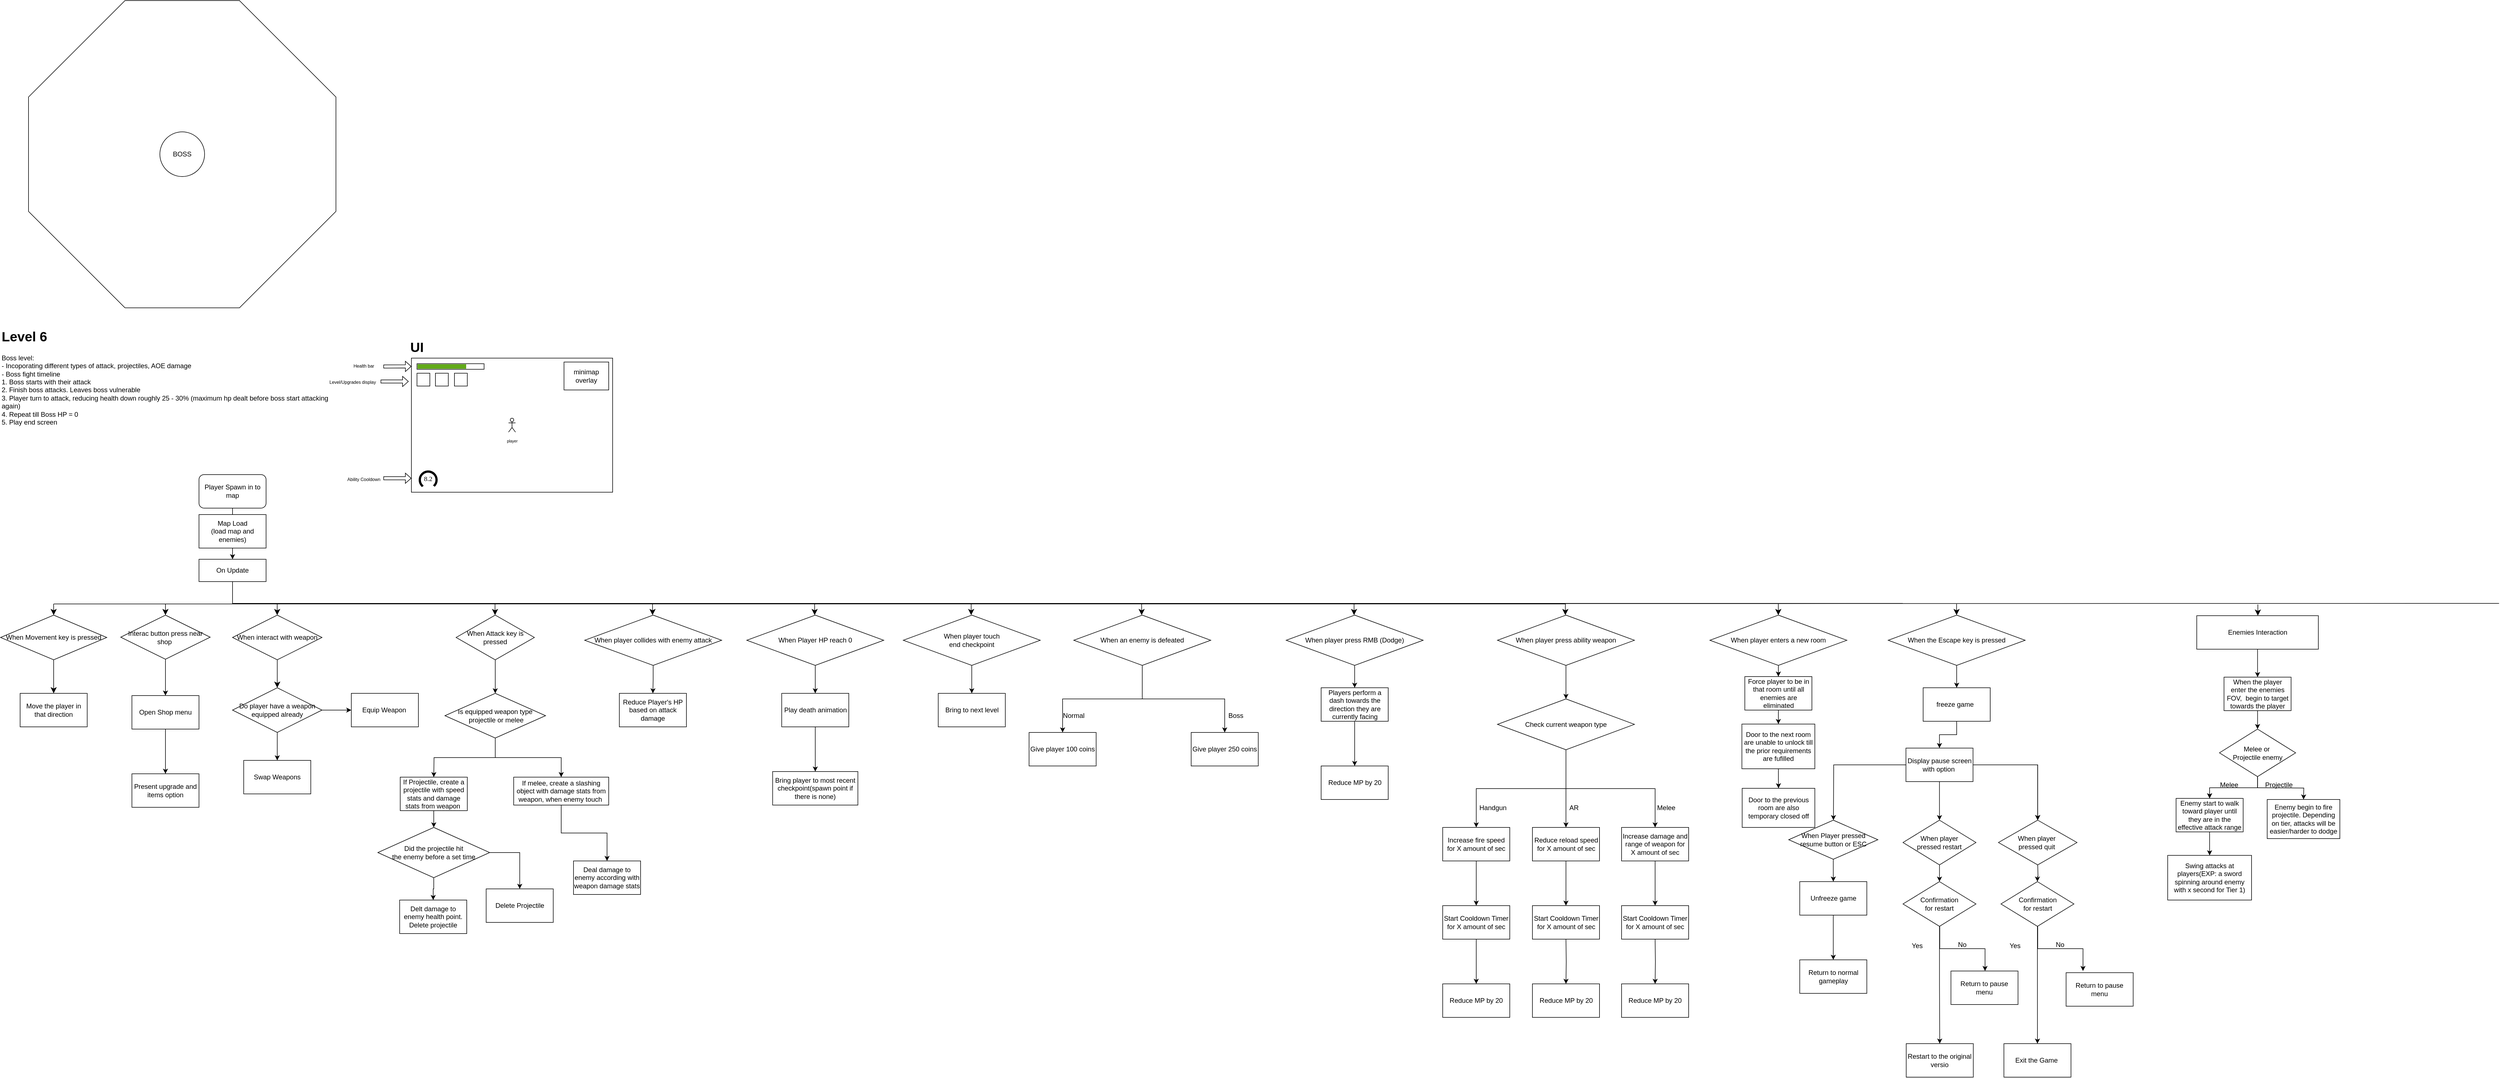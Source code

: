 <mxfile version="27.1.1">
  <diagram name="Page-1" id="taYUtSJ_4CDuhA6wjiIW">
    <mxGraphModel dx="2151" dy="758" grid="1" gridSize="10" guides="1" tooltips="1" connect="1" arrows="1" fold="1" page="1" pageScale="1" pageWidth="850" pageHeight="1100" math="0" shadow="0" adaptiveColors="auto">
      <root>
        <mxCell id="0" />
        <mxCell id="1" parent="0" />
        <mxCell id="h_4dqQD72bOemCukOD2A-11" value="&lt;h1 style=&quot;margin-top: 0px;&quot;&gt;Level 6&lt;/h1&gt;&lt;div&gt;Boss level:&lt;/div&gt;&lt;div&gt;- Incoporating different types of attack, projectiles, AOE damage&lt;/div&gt;&lt;div&gt;- Boss fight timeline&lt;/div&gt;&lt;div&gt;1. Boss starts with their attack&lt;/div&gt;&lt;div&gt;2. Finish boss attacks. Leaves boss vulnerable&lt;/div&gt;&lt;div&gt;3. Player turn to attack, reducing health down roughly 25 - 30% (maximum hp dealt before boss start attacking again)&lt;/div&gt;&lt;div&gt;4. Repeat till Boss HP = 0&lt;/div&gt;&lt;div&gt;5. Play end screen&lt;/div&gt;&lt;div&gt;&lt;br&gt;&lt;/div&gt;" style="text;html=1;whiteSpace=wrap;overflow=hidden;rounded=0;" parent="1" vertex="1">
          <mxGeometry x="-620" y="991.45" width="620" height="310" as="geometry" />
        </mxCell>
        <mxCell id="E4qFbeiB4ODEOkEXqFHY-1" value="&lt;h1 style=&quot;margin-top: 0px;&quot;&gt;&lt;span style=&quot;background-color: transparent; color: light-dark(rgb(0, 0, 0), rgb(255, 255, 255));&quot;&gt;UI&lt;/span&gt;&lt;/h1&gt;" style="text;html=1;whiteSpace=wrap;overflow=hidden;rounded=0;align=center;" parent="1" vertex="1">
          <mxGeometry x="35" y="1010" width="180" height="40" as="geometry" />
        </mxCell>
        <mxCell id="E4qFbeiB4ODEOkEXqFHY-2" value="" style="rounded=0;whiteSpace=wrap;html=1;" parent="1" vertex="1">
          <mxGeometry x="115" y="1050" width="360" height="240" as="geometry" />
        </mxCell>
        <mxCell id="E4qFbeiB4ODEOkEXqFHY-3" value="" style="rounded=0;whiteSpace=wrap;html=1;" parent="1" vertex="1">
          <mxGeometry x="125" y="1060" width="120" height="10" as="geometry" />
        </mxCell>
        <mxCell id="E4qFbeiB4ODEOkEXqFHY-4" value="" style="rounded=0;whiteSpace=wrap;html=1;fillColor=#60a917;fontColor=#ffffff;strokeColor=none;movable=1;resizable=1;rotatable=1;deletable=1;editable=1;locked=0;connectable=1;" parent="1" vertex="1">
          <mxGeometry x="126" y="1061" width="87" height="8" as="geometry" />
        </mxCell>
        <mxCell id="E4qFbeiB4ODEOkEXqFHY-5" value="" style="ellipse;whiteSpace=wrap;html=1;aspect=fixed;strokeWidth=4;" parent="1" vertex="1">
          <mxGeometry x="130" y="1253" width="30" height="30" as="geometry" />
        </mxCell>
        <mxCell id="E4qFbeiB4ODEOkEXqFHY-7" value="&lt;font face=&quot;Tahoma&quot;&gt;8.2&lt;/font&gt;" style="text;html=1;align=center;verticalAlign=middle;whiteSpace=wrap;rounded=0;" parent="1" vertex="1">
          <mxGeometry x="115" y="1251" width="60" height="30" as="geometry" />
        </mxCell>
        <mxCell id="E4qFbeiB4ODEOkEXqFHY-8" value="minimap overlay" style="rounded=0;whiteSpace=wrap;html=1;" parent="1" vertex="1">
          <mxGeometry x="388" y="1057" width="80" height="50" as="geometry" />
        </mxCell>
        <mxCell id="E4qFbeiB4ODEOkEXqFHY-9" value="" style="shape=flexArrow;endArrow=classic;html=1;rounded=0;width=5.714;endSize=3.095;endWidth=11.565;" parent="1" edge="1">
          <mxGeometry width="50" height="50" relative="1" as="geometry">
            <mxPoint x="65" y="1265" as="sourcePoint" />
            <mxPoint x="115" y="1265" as="targetPoint" />
          </mxGeometry>
        </mxCell>
        <mxCell id="E4qFbeiB4ODEOkEXqFHY-10" value="" style="shape=flexArrow;endArrow=classic;html=1;rounded=0;width=5.714;endSize=3.095;endWidth=11.565;" parent="1" edge="1">
          <mxGeometry width="50" height="50" relative="1" as="geometry">
            <mxPoint x="65" y="1065" as="sourcePoint" />
            <mxPoint x="115" y="1064.76" as="targetPoint" />
          </mxGeometry>
        </mxCell>
        <mxCell id="E4qFbeiB4ODEOkEXqFHY-11" value="&lt;div&gt;&lt;font style=&quot;font-size: 8px;&quot;&gt;Ability&amp;nbsp;&lt;/font&gt;&lt;span style=&quot;font-size: 8px; background-color: transparent; color: light-dark(rgb(0, 0, 0), rgb(255, 255, 255));&quot;&gt;Cooldown&lt;/span&gt;&lt;/div&gt;" style="text;html=1;align=center;verticalAlign=middle;whiteSpace=wrap;rounded=0;" parent="1" vertex="1">
          <mxGeometry x="-15" y="1251" width="90" height="30" as="geometry" />
        </mxCell>
        <mxCell id="E4qFbeiB4ODEOkEXqFHY-12" value="&lt;div&gt;&lt;span style=&quot;font-size: 8px;&quot;&gt;Health bar&lt;/span&gt;&lt;/div&gt;" style="text;html=1;align=center;verticalAlign=middle;whiteSpace=wrap;rounded=0;" parent="1" vertex="1">
          <mxGeometry x="-15" y="1048" width="90" height="30" as="geometry" />
        </mxCell>
        <mxCell id="E4qFbeiB4ODEOkEXqFHY-19" value="" style="whiteSpace=wrap;html=1;aspect=fixed;" parent="1" vertex="1">
          <mxGeometry x="125" y="1077" width="23" height="23" as="geometry" />
        </mxCell>
        <mxCell id="E4qFbeiB4ODEOkEXqFHY-20" value="" style="whiteSpace=wrap;html=1;aspect=fixed;" parent="1" vertex="1">
          <mxGeometry x="158" y="1077" width="23" height="23" as="geometry" />
        </mxCell>
        <mxCell id="E4qFbeiB4ODEOkEXqFHY-21" value="" style="whiteSpace=wrap;html=1;aspect=fixed;" parent="1" vertex="1">
          <mxGeometry x="192" y="1077" width="23" height="23" as="geometry" />
        </mxCell>
        <mxCell id="E4qFbeiB4ODEOkEXqFHY-22" value="" style="shape=flexArrow;endArrow=classic;html=1;rounded=0;width=5.714;endSize=3.095;endWidth=11.565;" parent="1" edge="1">
          <mxGeometry width="50" height="50" relative="1" as="geometry">
            <mxPoint x="60" y="1091.8" as="sourcePoint" />
            <mxPoint x="110" y="1091.8" as="targetPoint" />
          </mxGeometry>
        </mxCell>
        <mxCell id="E4qFbeiB4ODEOkEXqFHY-23" value="&lt;span style=&quot;font-size: 8px;&quot;&gt;Level/Upgrades display&lt;/span&gt;" style="text;html=1;align=center;verticalAlign=middle;whiteSpace=wrap;rounded=0;" parent="1" vertex="1">
          <mxGeometry x="-35" y="1077" width="90" height="30" as="geometry" />
        </mxCell>
        <mxCell id="E4qFbeiB4ODEOkEXqFHY-24" value="" style="triangle;whiteSpace=wrap;html=1;rotation=-90;strokeColor=none;" parent="1" vertex="1">
          <mxGeometry x="137.2" y="1258.45" width="16.87" height="43" as="geometry" />
        </mxCell>
        <mxCell id="E4qFbeiB4ODEOkEXqFHY-25" value="&lt;div&gt;&lt;font style=&quot;font-size: 7px;&quot;&gt;player&lt;/font&gt;&lt;/div&gt;" style="shape=umlActor;verticalLabelPosition=bottom;verticalAlign=top;html=1;outlineConnect=0;rounded=0;" parent="1" vertex="1">
          <mxGeometry x="288.75" y="1157.5" width="12.5" height="25" as="geometry" />
        </mxCell>
        <mxCell id="q9dQFFDxmmPAy8vQ38pg-1" value="" style="whiteSpace=wrap;html=1;shape=mxgraph.basic.octagon2;align=center;verticalAlign=middle;dx=86.33;" parent="1" vertex="1">
          <mxGeometry x="-570" y="410" width="550" height="550" as="geometry" />
        </mxCell>
        <mxCell id="q9dQFFDxmmPAy8vQ38pg-2" value="BOSS" style="ellipse;whiteSpace=wrap;html=1;aspect=fixed;fillColor=light-dark(#FFFFFF,#FF0000);" parent="1" vertex="1">
          <mxGeometry x="-335" y="645" width="80" height="80" as="geometry" />
        </mxCell>
        <mxCell id="wr4I21qXE2OK-taXbtrC-1" value="On Update" style="rounded=0;whiteSpace=wrap;html=1;" vertex="1" parent="1">
          <mxGeometry x="-265" y="1410" width="120" height="40" as="geometry" />
        </mxCell>
        <mxCell id="wr4I21qXE2OK-taXbtrC-2" style="edgeStyle=none;curved=1;rounded=0;orthogonalLoop=1;jettySize=auto;html=1;exitX=0.5;exitY=1;exitDx=0;exitDy=0;fontSize=12;startSize=8;endSize=8;" edge="1" parent="1" source="wr4I21qXE2OK-taXbtrC-3" target="wr4I21qXE2OK-taXbtrC-7">
          <mxGeometry relative="1" as="geometry" />
        </mxCell>
        <mxCell id="wr4I21qXE2OK-taXbtrC-3" value="&lt;div&gt;&lt;span style=&quot;background-color: transparent; color: light-dark(rgb(0, 0, 0), rgb(255, 255, 255));&quot;&gt;When Movement key is pressed&lt;/span&gt;&lt;/div&gt;" style="rhombus;whiteSpace=wrap;html=1;" vertex="1" parent="1">
          <mxGeometry x="-620" y="1510" width="190" height="80" as="geometry" />
        </mxCell>
        <mxCell id="wr4I21qXE2OK-taXbtrC-4" value="" style="endArrow=none;html=1;rounded=0;fontSize=12;startSize=8;endSize=8;curved=1;" edge="1" parent="1">
          <mxGeometry width="50" height="50" relative="1" as="geometry">
            <mxPoint x="-205" y="1490" as="sourcePoint" />
            <mxPoint x="-205" y="1450" as="targetPoint" />
          </mxGeometry>
        </mxCell>
        <mxCell id="wr4I21qXE2OK-taXbtrC-5" value="" style="endArrow=none;html=1;rounded=0;fontSize=12;startSize=8;endSize=8;curved=1;" edge="1" parent="1">
          <mxGeometry width="50" height="50" relative="1" as="geometry">
            <mxPoint x="-205" y="1490" as="sourcePoint" />
            <mxPoint x="-525" y="1490" as="targetPoint" />
          </mxGeometry>
        </mxCell>
        <mxCell id="wr4I21qXE2OK-taXbtrC-6" value="" style="endArrow=classic;html=1;rounded=0;fontSize=12;startSize=8;endSize=8;curved=1;entryX=0.5;entryY=0;entryDx=0;entryDy=0;" edge="1" parent="1" target="wr4I21qXE2OK-taXbtrC-3">
          <mxGeometry width="50" height="50" relative="1" as="geometry">
            <mxPoint x="-525" y="1490" as="sourcePoint" />
            <mxPoint x="-575" y="1500" as="targetPoint" />
          </mxGeometry>
        </mxCell>
        <mxCell id="wr4I21qXE2OK-taXbtrC-7" value="Move the player in that direction" style="rounded=0;whiteSpace=wrap;html=1;" vertex="1" parent="1">
          <mxGeometry x="-585" y="1650" width="120" height="60" as="geometry" />
        </mxCell>
        <mxCell id="wr4I21qXE2OK-taXbtrC-8" value="" style="endArrow=classic;html=1;rounded=0;fontSize=12;startSize=8;endSize=8;curved=1;" edge="1" parent="1">
          <mxGeometry width="50" height="50" relative="1" as="geometry">
            <mxPoint x="-325" y="1490" as="sourcePoint" />
            <mxPoint x="-325" y="1510" as="targetPoint" />
          </mxGeometry>
        </mxCell>
        <mxCell id="wr4I21qXE2OK-taXbtrC-9" value="" style="edgeStyle=none;curved=1;rounded=0;orthogonalLoop=1;jettySize=auto;html=1;fontSize=12;startSize=8;endSize=8;" edge="1" parent="1" source="wr4I21qXE2OK-taXbtrC-10" target="wr4I21qXE2OK-taXbtrC-15">
          <mxGeometry relative="1" as="geometry" />
        </mxCell>
        <mxCell id="wr4I21qXE2OK-taXbtrC-10" value="When interact with weapon" style="rhombus;whiteSpace=wrap;html=1;" vertex="1" parent="1">
          <mxGeometry x="-205" y="1510" width="160" height="80" as="geometry" />
        </mxCell>
        <mxCell id="wr4I21qXE2OK-taXbtrC-11" value="" style="endArrow=none;html=1;rounded=0;fontSize=12;startSize=8;endSize=8;curved=1;" edge="1" parent="1">
          <mxGeometry width="50" height="50" relative="1" as="geometry">
            <mxPoint x="-205" y="1490" as="sourcePoint" />
            <mxPoint x="2180" y="1490" as="targetPoint" />
          </mxGeometry>
        </mxCell>
        <mxCell id="wr4I21qXE2OK-taXbtrC-12" value="" style="endArrow=classic;html=1;rounded=0;fontSize=12;startSize=8;endSize=8;curved=1;" edge="1" parent="1">
          <mxGeometry width="50" height="50" relative="1" as="geometry">
            <mxPoint x="-125.11" y="1490" as="sourcePoint" />
            <mxPoint x="-125.11" y="1510" as="targetPoint" />
          </mxGeometry>
        </mxCell>
        <mxCell id="wr4I21qXE2OK-taXbtrC-13" style="edgeStyle=orthogonalEdgeStyle;rounded=0;orthogonalLoop=1;jettySize=auto;html=1;exitX=1;exitY=0.5;exitDx=0;exitDy=0;" edge="1" parent="1">
          <mxGeometry relative="1" as="geometry">
            <mxPoint x="7.5" y="1680" as="targetPoint" />
            <mxPoint x="-72.5" y="1680" as="sourcePoint" />
          </mxGeometry>
        </mxCell>
        <mxCell id="wr4I21qXE2OK-taXbtrC-14" style="edgeStyle=orthogonalEdgeStyle;rounded=0;orthogonalLoop=1;jettySize=auto;html=1;exitX=0.5;exitY=1;exitDx=0;exitDy=0;" edge="1" parent="1" source="wr4I21qXE2OK-taXbtrC-15">
          <mxGeometry relative="1" as="geometry">
            <mxPoint x="-125" y="1770" as="targetPoint" />
          </mxGeometry>
        </mxCell>
        <mxCell id="wr4I21qXE2OK-taXbtrC-15" value="Do player have a weapon&lt;div&gt;equipped already&lt;/div&gt;" style="rhombus;whiteSpace=wrap;html=1;" vertex="1" parent="1">
          <mxGeometry x="-205" y="1640" width="160" height="80" as="geometry" />
        </mxCell>
        <mxCell id="wr4I21qXE2OK-taXbtrC-16" value="Equip Weapon&amp;nbsp;" style="rounded=0;whiteSpace=wrap;html=1;" vertex="1" parent="1">
          <mxGeometry x="7.5" y="1650" width="120" height="60" as="geometry" />
        </mxCell>
        <mxCell id="wr4I21qXE2OK-taXbtrC-17" value="Swap Weapons" style="rounded=0;whiteSpace=wrap;html=1;" vertex="1" parent="1">
          <mxGeometry x="-185" y="1770" width="120" height="60" as="geometry" />
        </mxCell>
        <mxCell id="wr4I21qXE2OK-taXbtrC-18" value="" style="endArrow=classic;html=1;rounded=0;fontSize=12;startSize=8;endSize=8;curved=1;" edge="1" parent="1">
          <mxGeometry width="50" height="50" relative="1" as="geometry">
            <mxPoint x="264.6" y="1490" as="sourcePoint" />
            <mxPoint x="264.6" y="1510" as="targetPoint" />
          </mxGeometry>
        </mxCell>
        <mxCell id="wr4I21qXE2OK-taXbtrC-19" style="edgeStyle=orthogonalEdgeStyle;rounded=0;orthogonalLoop=1;jettySize=auto;html=1;exitX=0.5;exitY=1;exitDx=0;exitDy=0;entryX=0.5;entryY=0;entryDx=0;entryDy=0;" edge="1" parent="1" source="wr4I21qXE2OK-taXbtrC-20">
          <mxGeometry relative="1" as="geometry">
            <mxPoint x="265" y="1650" as="targetPoint" />
          </mxGeometry>
        </mxCell>
        <mxCell id="wr4I21qXE2OK-taXbtrC-20" value="When Attack key is pressed" style="rhombus;whiteSpace=wrap;html=1;" vertex="1" parent="1">
          <mxGeometry x="195" y="1510" width="140" height="80" as="geometry" />
        </mxCell>
        <mxCell id="wr4I21qXE2OK-taXbtrC-21" style="edgeStyle=orthogonalEdgeStyle;rounded=0;orthogonalLoop=1;jettySize=auto;html=1;exitX=0.5;exitY=1;exitDx=0;exitDy=0;" edge="1" parent="1" source="wr4I21qXE2OK-taXbtrC-23">
          <mxGeometry relative="1" as="geometry">
            <mxPoint x="155" y="1800" as="targetPoint" />
            <mxPoint x="265" y="1770" as="sourcePoint" />
          </mxGeometry>
        </mxCell>
        <mxCell id="wr4I21qXE2OK-taXbtrC-22" value="" style="edgeStyle=orthogonalEdgeStyle;rounded=0;orthogonalLoop=1;jettySize=auto;html=1;" edge="1" parent="1" source="wr4I21qXE2OK-taXbtrC-23" target="wr4I21qXE2OK-taXbtrC-25">
          <mxGeometry relative="1" as="geometry" />
        </mxCell>
        <mxCell id="wr4I21qXE2OK-taXbtrC-23" value="Is equipped weapon type&lt;div&gt;&amp;nbsp;projectile or melee&lt;/div&gt;" style="rhombus;whiteSpace=wrap;html=1;rounded=0;" vertex="1" parent="1">
          <mxGeometry x="175" y="1650" width="180" height="80" as="geometry" />
        </mxCell>
        <mxCell id="wr4I21qXE2OK-taXbtrC-24" value="" style="edgeStyle=orthogonalEdgeStyle;rounded=0;orthogonalLoop=1;jettySize=auto;html=1;" edge="1" parent="1" source="wr4I21qXE2OK-taXbtrC-25" target="wr4I21qXE2OK-taXbtrC-34">
          <mxGeometry relative="1" as="geometry" />
        </mxCell>
        <mxCell id="wr4I21qXE2OK-taXbtrC-25" value="If melee, create a slashing object with damage stats from weapon, when enemy touch&amp;nbsp;" style="whiteSpace=wrap;html=1;rounded=0;" vertex="1" parent="1">
          <mxGeometry x="298" y="1800" width="170" height="50" as="geometry" />
        </mxCell>
        <mxCell id="wr4I21qXE2OK-taXbtrC-26" value="" style="edgeStyle=orthogonalEdgeStyle;rounded=0;orthogonalLoop=1;jettySize=auto;html=1;" edge="1" parent="1" source="wr4I21qXE2OK-taXbtrC-27" target="wr4I21qXE2OK-taXbtrC-31">
          <mxGeometry relative="1" as="geometry" />
        </mxCell>
        <mxCell id="wr4I21qXE2OK-taXbtrC-27" value="If Projectile, create a projectile with speed stats and damage stats from weapon&amp;nbsp;" style="rounded=0;whiteSpace=wrap;html=1;" vertex="1" parent="1">
          <mxGeometry x="95" y="1800" width="120" height="60" as="geometry" />
        </mxCell>
        <mxCell id="wr4I21qXE2OK-taXbtrC-28" style="edgeStyle=orthogonalEdgeStyle;rounded=0;orthogonalLoop=1;jettySize=auto;html=1;exitX=0.5;exitY=1;exitDx=0;exitDy=0;" edge="1" parent="1" source="wr4I21qXE2OK-taXbtrC-25" target="wr4I21qXE2OK-taXbtrC-25">
          <mxGeometry relative="1" as="geometry" />
        </mxCell>
        <mxCell id="wr4I21qXE2OK-taXbtrC-29" value="" style="edgeStyle=orthogonalEdgeStyle;rounded=0;orthogonalLoop=1;jettySize=auto;html=1;" edge="1" parent="1" source="wr4I21qXE2OK-taXbtrC-31" target="wr4I21qXE2OK-taXbtrC-32">
          <mxGeometry relative="1" as="geometry" />
        </mxCell>
        <mxCell id="wr4I21qXE2OK-taXbtrC-30" value="" style="edgeStyle=orthogonalEdgeStyle;rounded=0;orthogonalLoop=1;jettySize=auto;html=1;exitX=1;exitY=0.5;exitDx=0;exitDy=0;" edge="1" parent="1" source="wr4I21qXE2OK-taXbtrC-31" target="wr4I21qXE2OK-taXbtrC-33">
          <mxGeometry relative="1" as="geometry" />
        </mxCell>
        <mxCell id="wr4I21qXE2OK-taXbtrC-31" value="Did the projectile hit&lt;div&gt;the enemy before a set time&lt;/div&gt;" style="rhombus;whiteSpace=wrap;html=1;rounded=0;" vertex="1" parent="1">
          <mxGeometry x="55" y="1890" width="200" height="90" as="geometry" />
        </mxCell>
        <mxCell id="wr4I21qXE2OK-taXbtrC-32" value="Delt damage to enemy health point. Delete projectile" style="whiteSpace=wrap;html=1;rounded=0;" vertex="1" parent="1">
          <mxGeometry x="94" y="2020" width="120" height="60" as="geometry" />
        </mxCell>
        <mxCell id="wr4I21qXE2OK-taXbtrC-33" value="Delete Projectile" style="whiteSpace=wrap;html=1;rounded=0;" vertex="1" parent="1">
          <mxGeometry x="248.75" y="2000" width="120" height="60" as="geometry" />
        </mxCell>
        <mxCell id="wr4I21qXE2OK-taXbtrC-34" value="Deal damage to enemy according with weapon damage stats" style="whiteSpace=wrap;html=1;rounded=0;" vertex="1" parent="1">
          <mxGeometry x="405" y="1950" width="120" height="60" as="geometry" />
        </mxCell>
        <mxCell id="wr4I21qXE2OK-taXbtrC-35" value="" style="endArrow=classic;html=1;rounded=0;fontSize=12;startSize=8;endSize=8;curved=1;" edge="1" parent="1">
          <mxGeometry width="50" height="50" relative="1" as="geometry">
            <mxPoint x="546.41" y="1490" as="sourcePoint" />
            <mxPoint x="546.41" y="1510" as="targetPoint" />
          </mxGeometry>
        </mxCell>
        <mxCell id="wr4I21qXE2OK-taXbtrC-36" value="" style="edgeStyle=orthogonalEdgeStyle;rounded=0;orthogonalLoop=1;jettySize=auto;html=1;" edge="1" parent="1" source="wr4I21qXE2OK-taXbtrC-37" target="wr4I21qXE2OK-taXbtrC-38">
          <mxGeometry relative="1" as="geometry" />
        </mxCell>
        <mxCell id="wr4I21qXE2OK-taXbtrC-37" value="When player collides with enemy attack" style="rhombus;whiteSpace=wrap;html=1;" vertex="1" parent="1">
          <mxGeometry x="425" y="1510" width="245" height="90" as="geometry" />
        </mxCell>
        <mxCell id="wr4I21qXE2OK-taXbtrC-38" value="Reduce Player&#39;s HP based on attack damage" style="whiteSpace=wrap;html=1;" vertex="1" parent="1">
          <mxGeometry x="487" y="1650" width="120" height="60" as="geometry" />
        </mxCell>
        <mxCell id="wr4I21qXE2OK-taXbtrC-39" value="" style="endArrow=classic;html=1;rounded=0;fontSize=12;startSize=8;endSize=8;curved=1;" edge="1" parent="1">
          <mxGeometry width="50" height="50" relative="1" as="geometry">
            <mxPoint x="836.41" y="1490" as="sourcePoint" />
            <mxPoint x="836.41" y="1510" as="targetPoint" />
          </mxGeometry>
        </mxCell>
        <mxCell id="wr4I21qXE2OK-taXbtrC-40" value="" style="edgeStyle=orthogonalEdgeStyle;rounded=0;orthogonalLoop=1;jettySize=auto;html=1;" edge="1" parent="1" source="wr4I21qXE2OK-taXbtrC-41" target="wr4I21qXE2OK-taXbtrC-43">
          <mxGeometry relative="1" as="geometry" />
        </mxCell>
        <mxCell id="wr4I21qXE2OK-taXbtrC-41" value="When Player HP reach 0" style="rhombus;whiteSpace=wrap;html=1;" vertex="1" parent="1">
          <mxGeometry x="715" y="1510" width="245" height="90" as="geometry" />
        </mxCell>
        <mxCell id="wr4I21qXE2OK-taXbtrC-42" value="" style="edgeStyle=orthogonalEdgeStyle;rounded=0;orthogonalLoop=1;jettySize=auto;html=1;" edge="1" parent="1" source="wr4I21qXE2OK-taXbtrC-43" target="wr4I21qXE2OK-taXbtrC-44">
          <mxGeometry relative="1" as="geometry" />
        </mxCell>
        <mxCell id="wr4I21qXE2OK-taXbtrC-43" value="Play death animation" style="whiteSpace=wrap;html=1;" vertex="1" parent="1">
          <mxGeometry x="777.5" y="1650" width="120" height="60" as="geometry" />
        </mxCell>
        <mxCell id="wr4I21qXE2OK-taXbtrC-44" value="Bring player to most recent checkpoint(spawn point if there is none)" style="whiteSpace=wrap;html=1;" vertex="1" parent="1">
          <mxGeometry x="761.25" y="1790" width="152.5" height="60" as="geometry" />
        </mxCell>
        <mxCell id="wr4I21qXE2OK-taXbtrC-45" value="" style="endArrow=classic;html=1;rounded=0;fontSize=12;startSize=8;endSize=8;curved=1;" edge="1" parent="1">
          <mxGeometry width="50" height="50" relative="1" as="geometry">
            <mxPoint x="1116.41" y="1490" as="sourcePoint" />
            <mxPoint x="1116.41" y="1510" as="targetPoint" />
          </mxGeometry>
        </mxCell>
        <mxCell id="wr4I21qXE2OK-taXbtrC-46" value="" style="edgeStyle=orthogonalEdgeStyle;rounded=0;orthogonalLoop=1;jettySize=auto;html=1;" edge="1" parent="1" source="wr4I21qXE2OK-taXbtrC-47" target="wr4I21qXE2OK-taXbtrC-48">
          <mxGeometry relative="1" as="geometry" />
        </mxCell>
        <mxCell id="wr4I21qXE2OK-taXbtrC-47" value="When player touch&lt;div&gt;end checkpoint&lt;/div&gt;" style="rhombus;whiteSpace=wrap;html=1;" vertex="1" parent="1">
          <mxGeometry x="995" y="1510" width="245" height="90" as="geometry" />
        </mxCell>
        <mxCell id="wr4I21qXE2OK-taXbtrC-48" value="Bring to next level" style="whiteSpace=wrap;html=1;" vertex="1" parent="1">
          <mxGeometry x="1057.5" y="1650" width="120" height="60" as="geometry" />
        </mxCell>
        <mxCell id="wr4I21qXE2OK-taXbtrC-49" value="" style="endArrow=classic;html=1;rounded=0;fontSize=12;startSize=8;endSize=8;curved=1;" edge="1" parent="1">
          <mxGeometry width="50" height="50" relative="1" as="geometry">
            <mxPoint x="1421.41" y="1490" as="sourcePoint" />
            <mxPoint x="1421.41" y="1510" as="targetPoint" />
          </mxGeometry>
        </mxCell>
        <mxCell id="wr4I21qXE2OK-taXbtrC-50" value="" style="edgeStyle=orthogonalEdgeStyle;rounded=0;orthogonalLoop=1;jettySize=auto;html=1;" edge="1" parent="1" source="wr4I21qXE2OK-taXbtrC-52" target="wr4I21qXE2OK-taXbtrC-53">
          <mxGeometry relative="1" as="geometry" />
        </mxCell>
        <mxCell id="wr4I21qXE2OK-taXbtrC-51" value="" style="edgeStyle=orthogonalEdgeStyle;rounded=0;orthogonalLoop=1;jettySize=auto;html=1;" edge="1" parent="1" source="wr4I21qXE2OK-taXbtrC-52" target="wr4I21qXE2OK-taXbtrC-54">
          <mxGeometry relative="1" as="geometry" />
        </mxCell>
        <mxCell id="wr4I21qXE2OK-taXbtrC-52" value="When an enemy is defeated" style="rhombus;whiteSpace=wrap;html=1;" vertex="1" parent="1">
          <mxGeometry x="1300" y="1510" width="245" height="90" as="geometry" />
        </mxCell>
        <mxCell id="wr4I21qXE2OK-taXbtrC-53" value="Give player 100 coins" style="whiteSpace=wrap;html=1;" vertex="1" parent="1">
          <mxGeometry x="1220" y="1720" width="120" height="60" as="geometry" />
        </mxCell>
        <mxCell id="wr4I21qXE2OK-taXbtrC-54" value="Give player 250 coins" style="whiteSpace=wrap;html=1;" vertex="1" parent="1">
          <mxGeometry x="1510" y="1720" width="120" height="60" as="geometry" />
        </mxCell>
        <mxCell id="wr4I21qXE2OK-taXbtrC-55" value="Normal" style="text;html=1;align=center;verticalAlign=middle;whiteSpace=wrap;rounded=0;" vertex="1" parent="1">
          <mxGeometry x="1270" y="1675" width="60" height="30" as="geometry" />
        </mxCell>
        <mxCell id="wr4I21qXE2OK-taXbtrC-56" value="Boss" style="text;html=1;align=center;verticalAlign=middle;whiteSpace=wrap;rounded=0;" vertex="1" parent="1">
          <mxGeometry x="1560" y="1675" width="60" height="30" as="geometry" />
        </mxCell>
        <mxCell id="wr4I21qXE2OK-taXbtrC-57" value="" style="endArrow=classic;html=1;rounded=0;fontSize=12;startSize=8;endSize=8;curved=1;" edge="1" parent="1">
          <mxGeometry width="50" height="50" relative="1" as="geometry">
            <mxPoint x="1801.41" y="1490" as="sourcePoint" />
            <mxPoint x="1801.41" y="1510" as="targetPoint" />
          </mxGeometry>
        </mxCell>
        <mxCell id="wr4I21qXE2OK-taXbtrC-58" value="" style="edgeStyle=orthogonalEdgeStyle;rounded=0;orthogonalLoop=1;jettySize=auto;html=1;" edge="1" parent="1" source="wr4I21qXE2OK-taXbtrC-59" target="wr4I21qXE2OK-taXbtrC-61">
          <mxGeometry relative="1" as="geometry" />
        </mxCell>
        <mxCell id="wr4I21qXE2OK-taXbtrC-59" value="When player press RMB (Dodge)" style="rhombus;whiteSpace=wrap;html=1;" vertex="1" parent="1">
          <mxGeometry x="1680" y="1510" width="245" height="90" as="geometry" />
        </mxCell>
        <mxCell id="wr4I21qXE2OK-taXbtrC-60" value="" style="edgeStyle=orthogonalEdgeStyle;rounded=0;orthogonalLoop=1;jettySize=auto;html=1;" edge="1" parent="1" source="wr4I21qXE2OK-taXbtrC-61" target="wr4I21qXE2OK-taXbtrC-147">
          <mxGeometry relative="1" as="geometry" />
        </mxCell>
        <mxCell id="wr4I21qXE2OK-taXbtrC-61" value="Players perform a dash towards the direction they are currently facing" style="whiteSpace=wrap;html=1;" vertex="1" parent="1">
          <mxGeometry x="1742.5" y="1640" width="120" height="60" as="geometry" />
        </mxCell>
        <mxCell id="wr4I21qXE2OK-taXbtrC-62" value="" style="endArrow=classic;html=1;rounded=0;fontSize=12;startSize=8;endSize=8;curved=1;" edge="1" parent="1">
          <mxGeometry width="50" height="50" relative="1" as="geometry">
            <mxPoint x="2179.41" y="1490" as="sourcePoint" />
            <mxPoint x="2179.41" y="1510" as="targetPoint" />
          </mxGeometry>
        </mxCell>
        <mxCell id="wr4I21qXE2OK-taXbtrC-63" value="" style="edgeStyle=orthogonalEdgeStyle;rounded=0;orthogonalLoop=1;jettySize=auto;html=1;" edge="1" parent="1" source="wr4I21qXE2OK-taXbtrC-64" target="wr4I21qXE2OK-taXbtrC-68">
          <mxGeometry relative="1" as="geometry" />
        </mxCell>
        <mxCell id="wr4I21qXE2OK-taXbtrC-64" value="When player press ability weapon" style="rhombus;whiteSpace=wrap;html=1;" vertex="1" parent="1">
          <mxGeometry x="2058" y="1510" width="245" height="90" as="geometry" />
        </mxCell>
        <mxCell id="wr4I21qXE2OK-taXbtrC-65" value="" style="edgeStyle=orthogonalEdgeStyle;rounded=0;orthogonalLoop=1;jettySize=auto;html=1;" edge="1" parent="1" source="wr4I21qXE2OK-taXbtrC-68" target="wr4I21qXE2OK-taXbtrC-70">
          <mxGeometry relative="1" as="geometry" />
        </mxCell>
        <mxCell id="wr4I21qXE2OK-taXbtrC-66" value="" style="edgeStyle=orthogonalEdgeStyle;rounded=0;orthogonalLoop=1;jettySize=auto;html=1;" edge="1" parent="1" source="wr4I21qXE2OK-taXbtrC-68" target="wr4I21qXE2OK-taXbtrC-72">
          <mxGeometry relative="1" as="geometry" />
        </mxCell>
        <mxCell id="wr4I21qXE2OK-taXbtrC-67" value="" style="edgeStyle=orthogonalEdgeStyle;rounded=0;orthogonalLoop=1;jettySize=auto;html=1;" edge="1" parent="1" source="wr4I21qXE2OK-taXbtrC-68" target="wr4I21qXE2OK-taXbtrC-74">
          <mxGeometry relative="1" as="geometry" />
        </mxCell>
        <mxCell id="wr4I21qXE2OK-taXbtrC-68" value="Check current weapon type" style="rhombus;whiteSpace=wrap;html=1;" vertex="1" parent="1">
          <mxGeometry x="2058" y="1660" width="245" height="91" as="geometry" />
        </mxCell>
        <mxCell id="wr4I21qXE2OK-taXbtrC-69" value="" style="edgeStyle=orthogonalEdgeStyle;rounded=0;orthogonalLoop=1;jettySize=auto;html=1;" edge="1" parent="1" source="wr4I21qXE2OK-taXbtrC-70" target="wr4I21qXE2OK-taXbtrC-79">
          <mxGeometry relative="1" as="geometry" />
        </mxCell>
        <mxCell id="wr4I21qXE2OK-taXbtrC-70" value="Increase fire speed for X amount of sec" style="whiteSpace=wrap;html=1;" vertex="1" parent="1">
          <mxGeometry x="1960" y="1890" width="120" height="60" as="geometry" />
        </mxCell>
        <mxCell id="wr4I21qXE2OK-taXbtrC-71" value="" style="edgeStyle=orthogonalEdgeStyle;rounded=0;orthogonalLoop=1;jettySize=auto;html=1;" edge="1" parent="1" source="wr4I21qXE2OK-taXbtrC-72">
          <mxGeometry relative="1" as="geometry">
            <mxPoint x="2180.5" y="2030" as="targetPoint" />
          </mxGeometry>
        </mxCell>
        <mxCell id="wr4I21qXE2OK-taXbtrC-72" value="Reduce reload speed for X amount of sec" style="whiteSpace=wrap;html=1;" vertex="1" parent="1">
          <mxGeometry x="2120.5" y="1890" width="120" height="60" as="geometry" />
        </mxCell>
        <mxCell id="wr4I21qXE2OK-taXbtrC-73" value="" style="edgeStyle=orthogonalEdgeStyle;rounded=0;orthogonalLoop=1;jettySize=auto;html=1;" edge="1" parent="1" source="wr4I21qXE2OK-taXbtrC-74">
          <mxGeometry relative="1" as="geometry">
            <mxPoint x="2340.0" y="2030" as="targetPoint" />
          </mxGeometry>
        </mxCell>
        <mxCell id="wr4I21qXE2OK-taXbtrC-74" value="Increase damage and range of weapon for X amount of sec" style="whiteSpace=wrap;html=1;" vertex="1" parent="1">
          <mxGeometry x="2280" y="1890" width="120" height="60" as="geometry" />
        </mxCell>
        <mxCell id="wr4I21qXE2OK-taXbtrC-75" value="Handgun" style="text;html=1;align=center;verticalAlign=middle;whiteSpace=wrap;rounded=0;" vertex="1" parent="1">
          <mxGeometry x="2020" y="1840" width="60" height="30" as="geometry" />
        </mxCell>
        <mxCell id="wr4I21qXE2OK-taXbtrC-76" value="AR" style="text;html=1;align=center;verticalAlign=middle;whiteSpace=wrap;rounded=0;" vertex="1" parent="1">
          <mxGeometry x="2165" y="1840" width="60" height="30" as="geometry" />
        </mxCell>
        <mxCell id="wr4I21qXE2OK-taXbtrC-77" value="Melee" style="text;html=1;align=center;verticalAlign=middle;whiteSpace=wrap;rounded=0;" vertex="1" parent="1">
          <mxGeometry x="2330" y="1840" width="60" height="30" as="geometry" />
        </mxCell>
        <mxCell id="wr4I21qXE2OK-taXbtrC-78" value="" style="edgeStyle=orthogonalEdgeStyle;rounded=0;orthogonalLoop=1;jettySize=auto;html=1;" edge="1" parent="1" source="wr4I21qXE2OK-taXbtrC-79" target="wr4I21qXE2OK-taXbtrC-148">
          <mxGeometry relative="1" as="geometry" />
        </mxCell>
        <mxCell id="wr4I21qXE2OK-taXbtrC-79" value="Start Cooldown Timer for X amount of sec" style="whiteSpace=wrap;html=1;" vertex="1" parent="1">
          <mxGeometry x="1960" y="2030" width="120" height="60" as="geometry" />
        </mxCell>
        <mxCell id="wr4I21qXE2OK-taXbtrC-80" value="Start Cooldown Timer for X amount of sec" style="whiteSpace=wrap;html=1;" vertex="1" parent="1">
          <mxGeometry x="2120.5" y="2030" width="120" height="60" as="geometry" />
        </mxCell>
        <mxCell id="wr4I21qXE2OK-taXbtrC-81" value="Start Cooldown Timer for X amount of sec" style="whiteSpace=wrap;html=1;" vertex="1" parent="1">
          <mxGeometry x="2280" y="2030" width="120" height="60" as="geometry" />
        </mxCell>
        <mxCell id="wr4I21qXE2OK-taXbtrC-82" value="" style="endArrow=none;html=1;rounded=0;fontSize=12;startSize=8;endSize=8;curved=1;" edge="1" parent="1">
          <mxGeometry width="50" height="50" relative="1" as="geometry">
            <mxPoint x="-205" y="1489" as="sourcePoint" />
            <mxPoint x="2783" y="1489" as="targetPoint" />
          </mxGeometry>
        </mxCell>
        <mxCell id="wr4I21qXE2OK-taXbtrC-83" value="" style="endArrow=none;html=1;rounded=0;fontSize=12;startSize=8;endSize=8;curved=1;" edge="1" parent="1">
          <mxGeometry width="50" height="50" relative="1" as="geometry">
            <mxPoint x="-205" y="1490" as="sourcePoint" />
            <mxPoint x="3849.793" y="1489" as="targetPoint" />
          </mxGeometry>
        </mxCell>
        <mxCell id="wr4I21qXE2OK-taXbtrC-84" value="" style="endArrow=classic;html=1;rounded=0;fontSize=12;startSize=8;endSize=8;curved=1;" edge="1" parent="1">
          <mxGeometry width="50" height="50" relative="1" as="geometry">
            <mxPoint x="2560.41" y="1490" as="sourcePoint" />
            <mxPoint x="2560.41" y="1510" as="targetPoint" />
          </mxGeometry>
        </mxCell>
        <mxCell id="wr4I21qXE2OK-taXbtrC-85" value="" style="edgeStyle=orthogonalEdgeStyle;rounded=0;orthogonalLoop=1;jettySize=auto;html=1;" edge="1" parent="1" source="wr4I21qXE2OK-taXbtrC-86" target="wr4I21qXE2OK-taXbtrC-88">
          <mxGeometry relative="1" as="geometry" />
        </mxCell>
        <mxCell id="wr4I21qXE2OK-taXbtrC-86" value="When player enters a new room" style="rhombus;whiteSpace=wrap;html=1;" vertex="1" parent="1">
          <mxGeometry x="2438" y="1510" width="245" height="90" as="geometry" />
        </mxCell>
        <mxCell id="wr4I21qXE2OK-taXbtrC-87" value="" style="edgeStyle=orthogonalEdgeStyle;rounded=0;orthogonalLoop=1;jettySize=auto;html=1;" edge="1" parent="1" source="wr4I21qXE2OK-taXbtrC-88" target="wr4I21qXE2OK-taXbtrC-90">
          <mxGeometry relative="1" as="geometry" />
        </mxCell>
        <mxCell id="wr4I21qXE2OK-taXbtrC-88" value="Force player to be in that room until all enemies are eliminated" style="whiteSpace=wrap;html=1;" vertex="1" parent="1">
          <mxGeometry x="2500.5" y="1620" width="120" height="60" as="geometry" />
        </mxCell>
        <mxCell id="wr4I21qXE2OK-taXbtrC-89" value="" style="edgeStyle=orthogonalEdgeStyle;rounded=0;orthogonalLoop=1;jettySize=auto;html=1;" edge="1" parent="1" source="wr4I21qXE2OK-taXbtrC-90" target="wr4I21qXE2OK-taXbtrC-123">
          <mxGeometry relative="1" as="geometry" />
        </mxCell>
        <mxCell id="wr4I21qXE2OK-taXbtrC-90" value="Door to the next room are unable to unlock till the prior requirements are fufilled" style="whiteSpace=wrap;html=1;" vertex="1" parent="1">
          <mxGeometry x="2495.25" y="1705" width="130.5" height="80" as="geometry" />
        </mxCell>
        <mxCell id="wr4I21qXE2OK-taXbtrC-91" value="" style="endArrow=classic;html=1;rounded=0;fontSize=12;startSize=8;endSize=8;curved=1;" edge="1" parent="1">
          <mxGeometry width="50" height="50" relative="1" as="geometry">
            <mxPoint x="2879.31" y="1490" as="sourcePoint" />
            <mxPoint x="2879.31" y="1510" as="targetPoint" />
          </mxGeometry>
        </mxCell>
        <mxCell id="wr4I21qXE2OK-taXbtrC-92" value="" style="edgeStyle=orthogonalEdgeStyle;rounded=0;orthogonalLoop=1;jettySize=auto;html=1;" edge="1" parent="1" source="wr4I21qXE2OK-taXbtrC-93" target="wr4I21qXE2OK-taXbtrC-95">
          <mxGeometry relative="1" as="geometry" />
        </mxCell>
        <mxCell id="wr4I21qXE2OK-taXbtrC-93" value="When the Escape key is pressed" style="rhombus;whiteSpace=wrap;html=1;" vertex="1" parent="1">
          <mxGeometry x="2757" y="1510" width="245" height="90" as="geometry" />
        </mxCell>
        <mxCell id="wr4I21qXE2OK-taXbtrC-94" value="" style="edgeStyle=orthogonalEdgeStyle;rounded=0;orthogonalLoop=1;jettySize=auto;html=1;" edge="1" parent="1" source="wr4I21qXE2OK-taXbtrC-95" target="wr4I21qXE2OK-taXbtrC-102">
          <mxGeometry relative="1" as="geometry" />
        </mxCell>
        <mxCell id="wr4I21qXE2OK-taXbtrC-95" value="freeze game&amp;nbsp;&amp;nbsp;" style="whiteSpace=wrap;html=1;" vertex="1" parent="1">
          <mxGeometry x="2819.5" y="1640" width="120" height="60" as="geometry" />
        </mxCell>
        <mxCell id="wr4I21qXE2OK-taXbtrC-96" value="" style="edgeStyle=orthogonalEdgeStyle;rounded=0;orthogonalLoop=1;jettySize=auto;html=1;" edge="1" parent="1" source="wr4I21qXE2OK-taXbtrC-102">
          <mxGeometry relative="1" as="geometry">
            <mxPoint x="2659" y="1877.004" as="targetPoint" />
          </mxGeometry>
        </mxCell>
        <mxCell id="wr4I21qXE2OK-taXbtrC-97" value="" style="edgeStyle=orthogonalEdgeStyle;rounded=0;orthogonalLoop=1;jettySize=auto;html=1;" edge="1" parent="1" source="wr4I21qXE2OK-taXbtrC-102" target="wr4I21qXE2OK-taXbtrC-105">
          <mxGeometry relative="1" as="geometry" />
        </mxCell>
        <mxCell id="wr4I21qXE2OK-taXbtrC-98" value="" style="edgeStyle=orthogonalEdgeStyle;rounded=0;orthogonalLoop=1;jettySize=auto;html=1;" edge="1" parent="1" source="wr4I21qXE2OK-taXbtrC-102" target="wr4I21qXE2OK-taXbtrC-105">
          <mxGeometry relative="1" as="geometry" />
        </mxCell>
        <mxCell id="wr4I21qXE2OK-taXbtrC-99" value="" style="edgeStyle=orthogonalEdgeStyle;rounded=0;orthogonalLoop=1;jettySize=auto;html=1;" edge="1" parent="1" source="wr4I21qXE2OK-taXbtrC-102" target="wr4I21qXE2OK-taXbtrC-105">
          <mxGeometry relative="1" as="geometry" />
        </mxCell>
        <mxCell id="wr4I21qXE2OK-taXbtrC-100" value="" style="edgeStyle=orthogonalEdgeStyle;rounded=0;orthogonalLoop=1;jettySize=auto;html=1;" edge="1" parent="1" source="wr4I21qXE2OK-taXbtrC-102" target="wr4I21qXE2OK-taXbtrC-105">
          <mxGeometry relative="1" as="geometry" />
        </mxCell>
        <mxCell id="wr4I21qXE2OK-taXbtrC-101" value="" style="edgeStyle=orthogonalEdgeStyle;rounded=0;orthogonalLoop=1;jettySize=auto;html=1;" edge="1" parent="1" source="wr4I21qXE2OK-taXbtrC-102" target="wr4I21qXE2OK-taXbtrC-107">
          <mxGeometry relative="1" as="geometry" />
        </mxCell>
        <mxCell id="wr4I21qXE2OK-taXbtrC-102" value="Display pause screen&lt;div&gt;with option&amp;nbsp;&lt;/div&gt;" style="whiteSpace=wrap;html=1;" vertex="1" parent="1">
          <mxGeometry x="2788.74" y="1748" width="120" height="60" as="geometry" />
        </mxCell>
        <mxCell id="wr4I21qXE2OK-taXbtrC-103" value="" style="edgeStyle=orthogonalEdgeStyle;rounded=0;orthogonalLoop=1;jettySize=auto;html=1;" edge="1" parent="1" source="wr4I21qXE2OK-taXbtrC-104" target="wr4I21qXE2OK-taXbtrC-140">
          <mxGeometry relative="1" as="geometry" />
        </mxCell>
        <mxCell id="wr4I21qXE2OK-taXbtrC-104" value="When Player pressed&lt;div&gt;&amp;nbsp;resume button or ESC&amp;nbsp;&lt;/div&gt;" style="rhombus;whiteSpace=wrap;html=1;" vertex="1" parent="1">
          <mxGeometry x="2579" y="1877" width="159.5" height="70" as="geometry" />
        </mxCell>
        <mxCell id="wr4I21qXE2OK-taXbtrC-105" value="When player&amp;nbsp;&lt;div&gt;pressed quit&amp;nbsp;&lt;/div&gt;" style="rhombus;whiteSpace=wrap;html=1;" vertex="1" parent="1">
          <mxGeometry x="2954.24" y="1877" width="140.5" height="80" as="geometry" />
        </mxCell>
        <mxCell id="wr4I21qXE2OK-taXbtrC-106" value="" style="edgeStyle=orthogonalEdgeStyle;rounded=0;orthogonalLoop=1;jettySize=auto;html=1;" edge="1" parent="1" source="wr4I21qXE2OK-taXbtrC-107" target="wr4I21qXE2OK-taXbtrC-110">
          <mxGeometry relative="1" as="geometry" />
        </mxCell>
        <mxCell id="wr4I21qXE2OK-taXbtrC-107" value="When player&lt;div&gt;pressed restart&lt;/div&gt;" style="rhombus;whiteSpace=wrap;html=1;" vertex="1" parent="1">
          <mxGeometry x="2783.49" y="1877" width="130.5" height="80" as="geometry" />
        </mxCell>
        <mxCell id="wr4I21qXE2OK-taXbtrC-108" value="" style="edgeStyle=orthogonalEdgeStyle;rounded=0;orthogonalLoop=1;jettySize=auto;html=1;" edge="1" parent="1" source="wr4I21qXE2OK-taXbtrC-110" target="wr4I21qXE2OK-taXbtrC-111">
          <mxGeometry relative="1" as="geometry" />
        </mxCell>
        <mxCell id="wr4I21qXE2OK-taXbtrC-109" value="" style="edgeStyle=orthogonalEdgeStyle;rounded=0;orthogonalLoop=1;jettySize=auto;html=1;exitX=0.559;exitY=0.89;exitDx=0;exitDy=0;exitPerimeter=0;" edge="1" parent="1" source="wr4I21qXE2OK-taXbtrC-110" target="wr4I21qXE2OK-taXbtrC-112">
          <mxGeometry relative="1" as="geometry">
            <mxPoint x="2839.238" y="2106.986" as="sourcePoint" />
            <Array as="points">
              <mxPoint x="2849.24" y="2058" />
              <mxPoint x="2849.24" y="2107" />
              <mxPoint x="2930.24" y="2107" />
            </Array>
          </mxGeometry>
        </mxCell>
        <mxCell id="wr4I21qXE2OK-taXbtrC-110" value="Confirmation&lt;div&gt;for restart&lt;/div&gt;" style="rhombus;whiteSpace=wrap;html=1;" vertex="1" parent="1">
          <mxGeometry x="2783.49" y="1987" width="130.5" height="80" as="geometry" />
        </mxCell>
        <mxCell id="wr4I21qXE2OK-taXbtrC-111" value="Restart to the original versio" style="whiteSpace=wrap;html=1;" vertex="1" parent="1">
          <mxGeometry x="2789.24" y="2277" width="120" height="60" as="geometry" />
        </mxCell>
        <mxCell id="wr4I21qXE2OK-taXbtrC-112" value="Return to pause menu" style="whiteSpace=wrap;html=1;" vertex="1" parent="1">
          <mxGeometry x="2869.24" y="2147.0" width="120" height="60" as="geometry" />
        </mxCell>
        <mxCell id="wr4I21qXE2OK-taXbtrC-113" value="Yes" style="text;html=1;align=center;verticalAlign=middle;whiteSpace=wrap;rounded=0;" vertex="1" parent="1">
          <mxGeometry x="2779.24" y="2087" width="60" height="30" as="geometry" />
        </mxCell>
        <mxCell id="wr4I21qXE2OK-taXbtrC-114" value="No" style="text;html=1;align=center;verticalAlign=middle;resizable=0;points=[];autosize=1;strokeColor=none;fillColor=none;" vertex="1" parent="1">
          <mxGeometry x="2869.24" y="2085" width="40" height="30" as="geometry" />
        </mxCell>
        <mxCell id="wr4I21qXE2OK-taXbtrC-115" value="" style="edgeStyle=orthogonalEdgeStyle;rounded=0;orthogonalLoop=1;jettySize=auto;html=1;" edge="1" parent="1" target="wr4I21qXE2OK-taXbtrC-118">
          <mxGeometry relative="1" as="geometry">
            <mxPoint x="3024.49" y="1957" as="sourcePoint" />
          </mxGeometry>
        </mxCell>
        <mxCell id="wr4I21qXE2OK-taXbtrC-116" value="" style="edgeStyle=orthogonalEdgeStyle;rounded=0;orthogonalLoop=1;jettySize=auto;html=1;" edge="1" parent="1" source="wr4I21qXE2OK-taXbtrC-118" target="wr4I21qXE2OK-taXbtrC-119">
          <mxGeometry relative="1" as="geometry" />
        </mxCell>
        <mxCell id="wr4I21qXE2OK-taXbtrC-117" value="" style="edgeStyle=orthogonalEdgeStyle;rounded=0;orthogonalLoop=1;jettySize=auto;html=1;exitX=0.559;exitY=0.89;exitDx=0;exitDy=0;exitPerimeter=0;" edge="1" parent="1" source="wr4I21qXE2OK-taXbtrC-118">
          <mxGeometry relative="1" as="geometry">
            <mxPoint x="3014.488" y="2106.986" as="sourcePoint" />
            <Array as="points">
              <mxPoint x="3024.49" y="2058" />
              <mxPoint x="3024.49" y="2107" />
              <mxPoint x="3105.49" y="2107" />
            </Array>
            <mxPoint x="3105.48" y="2147.0" as="targetPoint" />
          </mxGeometry>
        </mxCell>
        <mxCell id="wr4I21qXE2OK-taXbtrC-118" value="Confirmation&lt;div&gt;for restart&lt;/div&gt;" style="rhombus;whiteSpace=wrap;html=1;" vertex="1" parent="1">
          <mxGeometry x="2958.74" y="1987" width="130.5" height="80" as="geometry" />
        </mxCell>
        <mxCell id="wr4I21qXE2OK-taXbtrC-119" value="Exit the Game&amp;nbsp;" style="whiteSpace=wrap;html=1;" vertex="1" parent="1">
          <mxGeometry x="2963.99" y="2277" width="120" height="60" as="geometry" />
        </mxCell>
        <mxCell id="wr4I21qXE2OK-taXbtrC-120" value="Return to pause menu" style="whiteSpace=wrap;html=1;" vertex="1" parent="1">
          <mxGeometry x="3075.25" y="2150.0" width="120" height="60" as="geometry" />
        </mxCell>
        <mxCell id="wr4I21qXE2OK-taXbtrC-121" value="Yes" style="text;html=1;align=center;verticalAlign=middle;whiteSpace=wrap;rounded=0;" vertex="1" parent="1">
          <mxGeometry x="2954.49" y="2087" width="60" height="30" as="geometry" />
        </mxCell>
        <mxCell id="wr4I21qXE2OK-taXbtrC-122" value="No" style="text;html=1;align=center;verticalAlign=middle;resizable=0;points=[];autosize=1;strokeColor=none;fillColor=none;" vertex="1" parent="1">
          <mxGeometry x="3044.49" y="2085" width="40" height="30" as="geometry" />
        </mxCell>
        <mxCell id="wr4I21qXE2OK-taXbtrC-123" value="Door to the previous room are also temporary closed off" style="whiteSpace=wrap;html=1;" vertex="1" parent="1">
          <mxGeometry x="2495.75" y="1820" width="130" height="70" as="geometry" />
        </mxCell>
        <mxCell id="wr4I21qXE2OK-taXbtrC-124" value="" style="endArrow=classic;html=1;rounded=0;fontSize=12;startSize=8;endSize=8;curved=1;" edge="1" parent="1">
          <mxGeometry width="50" height="50" relative="1" as="geometry">
            <mxPoint x="3418.31" y="1491" as="sourcePoint" />
            <mxPoint x="3418.31" y="1511" as="targetPoint" />
          </mxGeometry>
        </mxCell>
        <mxCell id="wr4I21qXE2OK-taXbtrC-125" value="" style="edgeStyle=orthogonalEdgeStyle;rounded=0;orthogonalLoop=1;jettySize=auto;html=1;" edge="1" parent="1" source="wr4I21qXE2OK-taXbtrC-126" target="wr4I21qXE2OK-taXbtrC-128">
          <mxGeometry relative="1" as="geometry" />
        </mxCell>
        <mxCell id="wr4I21qXE2OK-taXbtrC-126" value="Enemies Interaction" style="rounded=0;whiteSpace=wrap;html=1;" vertex="1" parent="1">
          <mxGeometry x="3309" y="1511" width="217.5" height="60" as="geometry" />
        </mxCell>
        <mxCell id="wr4I21qXE2OK-taXbtrC-127" value="" style="edgeStyle=orthogonalEdgeStyle;rounded=0;orthogonalLoop=1;jettySize=auto;html=1;" edge="1" parent="1" source="wr4I21qXE2OK-taXbtrC-128" target="wr4I21qXE2OK-taXbtrC-131">
          <mxGeometry relative="1" as="geometry" />
        </mxCell>
        <mxCell id="wr4I21qXE2OK-taXbtrC-128" value="When the player enter the enemies FOV,&amp;nbsp; begin to target towards the player" style="whiteSpace=wrap;html=1;rounded=0;" vertex="1" parent="1">
          <mxGeometry x="3357.75" y="1621" width="120" height="60" as="geometry" />
        </mxCell>
        <mxCell id="wr4I21qXE2OK-taXbtrC-129" value="" style="edgeStyle=orthogonalEdgeStyle;rounded=0;orthogonalLoop=1;jettySize=auto;html=1;" edge="1" parent="1" source="wr4I21qXE2OK-taXbtrC-131" target="wr4I21qXE2OK-taXbtrC-133">
          <mxGeometry relative="1" as="geometry" />
        </mxCell>
        <mxCell id="wr4I21qXE2OK-taXbtrC-130" value="" style="edgeStyle=orthogonalEdgeStyle;rounded=0;orthogonalLoop=1;jettySize=auto;html=1;" edge="1" parent="1" source="wr4I21qXE2OK-taXbtrC-131" target="wr4I21qXE2OK-taXbtrC-133">
          <mxGeometry relative="1" as="geometry" />
        </mxCell>
        <mxCell id="wr4I21qXE2OK-taXbtrC-131" value="Melee or&amp;nbsp;&lt;div&gt;Projectile enemy&lt;/div&gt;" style="rhombus;whiteSpace=wrap;html=1;rounded=0;" vertex="1" parent="1">
          <mxGeometry x="3349.62" y="1714" width="136.25" height="85" as="geometry" />
        </mxCell>
        <mxCell id="wr4I21qXE2OK-taXbtrC-132" value="" style="edgeStyle=orthogonalEdgeStyle;rounded=0;orthogonalLoop=1;jettySize=auto;html=1;" edge="1" parent="1" source="wr4I21qXE2OK-taXbtrC-133" target="wr4I21qXE2OK-taXbtrC-138">
          <mxGeometry relative="1" as="geometry" />
        </mxCell>
        <mxCell id="wr4I21qXE2OK-taXbtrC-133" value="Enemy start to walk toward player until they are in the effective attack range" style="whiteSpace=wrap;html=1;rounded=0;" vertex="1" parent="1">
          <mxGeometry x="3272.005" y="1838" width="120" height="60" as="geometry" />
        </mxCell>
        <mxCell id="wr4I21qXE2OK-taXbtrC-134" value="Melee" style="text;html=1;align=center;verticalAlign=middle;whiteSpace=wrap;rounded=0;" vertex="1" parent="1">
          <mxGeometry x="3337" y="1799" width="60" height="30" as="geometry" />
        </mxCell>
        <mxCell id="wr4I21qXE2OK-taXbtrC-135" value="" style="edgeStyle=orthogonalEdgeStyle;rounded=0;orthogonalLoop=1;jettySize=auto;html=1;" edge="1" parent="1">
          <mxGeometry relative="1" as="geometry">
            <mxPoint x="3417" y="1819.004" as="sourcePoint" />
            <mxPoint x="3500" y="1840" as="targetPoint" />
          </mxGeometry>
        </mxCell>
        <mxCell id="wr4I21qXE2OK-taXbtrC-136" value="Enemy begin to fire projectile. Depending on tier, attacks will be easier/harder to dodge" style="whiteSpace=wrap;html=1;rounded=0;" vertex="1" parent="1">
          <mxGeometry x="3435" y="1840" width="129.99" height="70" as="geometry" />
        </mxCell>
        <mxCell id="wr4I21qXE2OK-taXbtrC-137" value="Projectile" style="text;html=1;align=center;verticalAlign=middle;whiteSpace=wrap;rounded=0;" vertex="1" parent="1">
          <mxGeometry x="3425.87" y="1799" width="60" height="30" as="geometry" />
        </mxCell>
        <mxCell id="wr4I21qXE2OK-taXbtrC-138" value="Swing attacks at players(EXP: a sword spinning around enemy with x second for Tier 1)" style="whiteSpace=wrap;html=1;rounded=0;" vertex="1" parent="1">
          <mxGeometry x="3257.01" y="1940" width="150" height="80" as="geometry" />
        </mxCell>
        <mxCell id="wr4I21qXE2OK-taXbtrC-139" value="" style="edgeStyle=orthogonalEdgeStyle;rounded=0;orthogonalLoop=1;jettySize=auto;html=1;" edge="1" parent="1" source="wr4I21qXE2OK-taXbtrC-140" target="wr4I21qXE2OK-taXbtrC-141">
          <mxGeometry relative="1" as="geometry" />
        </mxCell>
        <mxCell id="wr4I21qXE2OK-taXbtrC-140" value="Unfreeze game" style="whiteSpace=wrap;html=1;" vertex="1" parent="1">
          <mxGeometry x="2598.75" y="1987" width="120" height="60" as="geometry" />
        </mxCell>
        <mxCell id="wr4I21qXE2OK-taXbtrC-141" value="Return to normal gameplay" style="whiteSpace=wrap;html=1;" vertex="1" parent="1">
          <mxGeometry x="2598.75" y="2127" width="120" height="60" as="geometry" />
        </mxCell>
        <mxCell id="wr4I21qXE2OK-taXbtrC-142" value="" style="edgeStyle=orthogonalEdgeStyle;rounded=0;orthogonalLoop=1;jettySize=auto;html=1;" edge="1" parent="1" source="wr4I21qXE2OK-taXbtrC-143" target="wr4I21qXE2OK-taXbtrC-145">
          <mxGeometry relative="1" as="geometry" />
        </mxCell>
        <mxCell id="wr4I21qXE2OK-taXbtrC-143" value="Interac button press near shop&amp;nbsp;" style="rhombus;whiteSpace=wrap;html=1;" vertex="1" parent="1">
          <mxGeometry x="-405" y="1510" width="160" height="79" as="geometry" />
        </mxCell>
        <mxCell id="wr4I21qXE2OK-taXbtrC-144" value="" style="edgeStyle=orthogonalEdgeStyle;rounded=0;orthogonalLoop=1;jettySize=auto;html=1;" edge="1" parent="1" source="wr4I21qXE2OK-taXbtrC-145" target="wr4I21qXE2OK-taXbtrC-146">
          <mxGeometry relative="1" as="geometry" />
        </mxCell>
        <mxCell id="wr4I21qXE2OK-taXbtrC-145" value="Open Shop menu" style="whiteSpace=wrap;html=1;" vertex="1" parent="1">
          <mxGeometry x="-385" y="1654" width="120" height="60" as="geometry" />
        </mxCell>
        <mxCell id="wr4I21qXE2OK-taXbtrC-146" value="Present upgrade and items option" style="whiteSpace=wrap;html=1;" vertex="1" parent="1">
          <mxGeometry x="-385" y="1794" width="120" height="60" as="geometry" />
        </mxCell>
        <mxCell id="wr4I21qXE2OK-taXbtrC-147" value="Reduce MP by 20" style="whiteSpace=wrap;html=1;" vertex="1" parent="1">
          <mxGeometry x="1742.5" y="1780" width="120" height="60" as="geometry" />
        </mxCell>
        <mxCell id="wr4I21qXE2OK-taXbtrC-148" value="Reduce MP by 20" style="whiteSpace=wrap;html=1;" vertex="1" parent="1">
          <mxGeometry x="1960" y="2170" width="120" height="60" as="geometry" />
        </mxCell>
        <mxCell id="wr4I21qXE2OK-taXbtrC-149" value="" style="edgeStyle=orthogonalEdgeStyle;rounded=0;orthogonalLoop=1;jettySize=auto;html=1;" edge="1" parent="1" target="wr4I21qXE2OK-taXbtrC-150">
          <mxGeometry relative="1" as="geometry">
            <mxPoint x="2180.5" y="2090" as="sourcePoint" />
          </mxGeometry>
        </mxCell>
        <mxCell id="wr4I21qXE2OK-taXbtrC-150" value="Reduce MP by 20" style="whiteSpace=wrap;html=1;" vertex="1" parent="1">
          <mxGeometry x="2120.5" y="2170" width="120" height="60" as="geometry" />
        </mxCell>
        <mxCell id="wr4I21qXE2OK-taXbtrC-151" value="" style="edgeStyle=orthogonalEdgeStyle;rounded=0;orthogonalLoop=1;jettySize=auto;html=1;" edge="1" parent="1" target="wr4I21qXE2OK-taXbtrC-152">
          <mxGeometry relative="1" as="geometry">
            <mxPoint x="2340" y="2090" as="sourcePoint" />
          </mxGeometry>
        </mxCell>
        <mxCell id="wr4I21qXE2OK-taXbtrC-152" value="Reduce MP by 20" style="whiteSpace=wrap;html=1;" vertex="1" parent="1">
          <mxGeometry x="2280" y="2170" width="120" height="60" as="geometry" />
        </mxCell>
        <mxCell id="wr4I21qXE2OK-taXbtrC-154" value="" style="edgeStyle=orthogonalEdgeStyle;rounded=0;orthogonalLoop=1;jettySize=auto;html=1;" edge="1" parent="1" source="wr4I21qXE2OK-taXbtrC-153" target="wr4I21qXE2OK-taXbtrC-1">
          <mxGeometry relative="1" as="geometry" />
        </mxCell>
        <mxCell id="wr4I21qXE2OK-taXbtrC-153" value="Player Spawn in to map" style="rounded=1;whiteSpace=wrap;html=1;" vertex="1" parent="1">
          <mxGeometry x="-265" y="1258.45" width="120" height="60" as="geometry" />
        </mxCell>
        <mxCell id="wr4I21qXE2OK-taXbtrC-155" value="Map Load&lt;div&gt;(load map and enemies)&lt;/div&gt;" style="rounded=0;whiteSpace=wrap;html=1;" vertex="1" parent="1">
          <mxGeometry x="-265" y="1330" width="120" height="60" as="geometry" />
        </mxCell>
      </root>
    </mxGraphModel>
  </diagram>
</mxfile>
